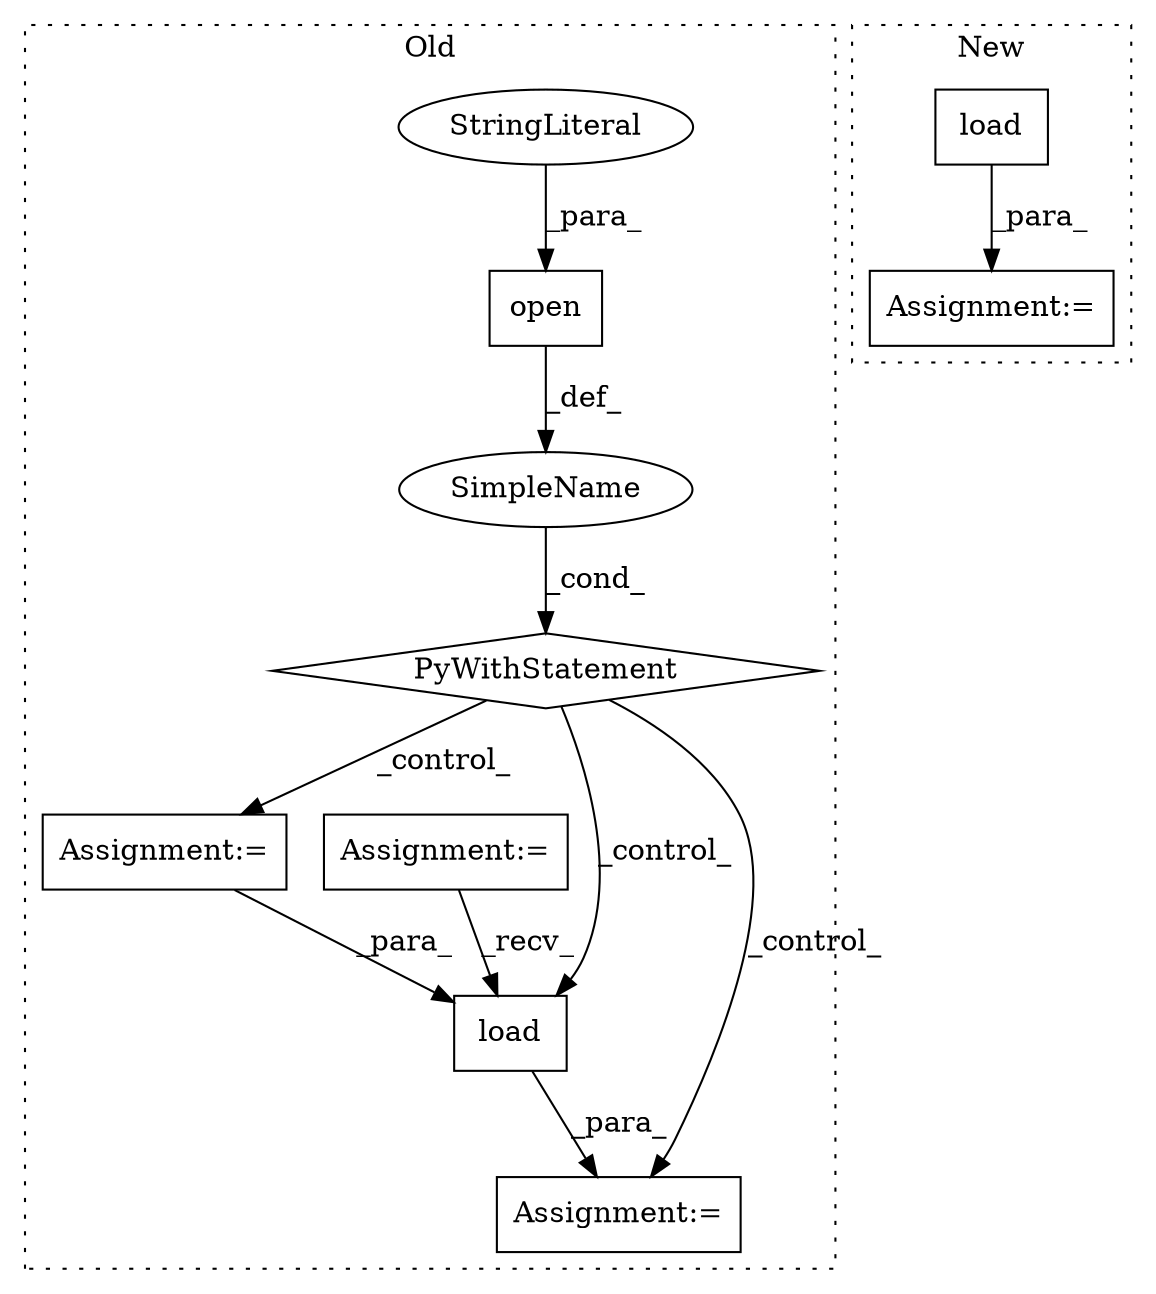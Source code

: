 digraph G {
subgraph cluster0 {
1 [label="PyWithStatement" a="104" s="1072,1106" l="10,2" shape="diamond"];
3 [label="Assignment:=" a="7" s="1123" l="1" shape="box"];
4 [label="SimpleName" a="42" s="" l="" shape="ellipse"];
5 [label="Assignment:=" a="7" s="1142" l="1" shape="box"];
6 [label="load" a="32" s="1150,1156" l="5,1" shape="box"];
7 [label="open" a="32" s="1082,1105" l="5,1" shape="box"];
8 [label="StringLiteral" a="45" s="1101" l="4" shape="ellipse"];
10 [label="Assignment:=" a="7" s="536" l="6" shape="box"];
label = "Old";
style="dotted";
}
subgraph cluster1 {
2 [label="load" a="32" s="1000,1018" l="5,1" shape="box"];
9 [label="Assignment:=" a="7" s="993" l="1" shape="box"];
label = "New";
style="dotted";
}
1 -> 5 [label="_control_"];
1 -> 6 [label="_control_"];
1 -> 3 [label="_control_"];
2 -> 9 [label="_para_"];
3 -> 6 [label="_para_"];
4 -> 1 [label="_cond_"];
6 -> 5 [label="_para_"];
7 -> 4 [label="_def_"];
8 -> 7 [label="_para_"];
10 -> 6 [label="_recv_"];
}